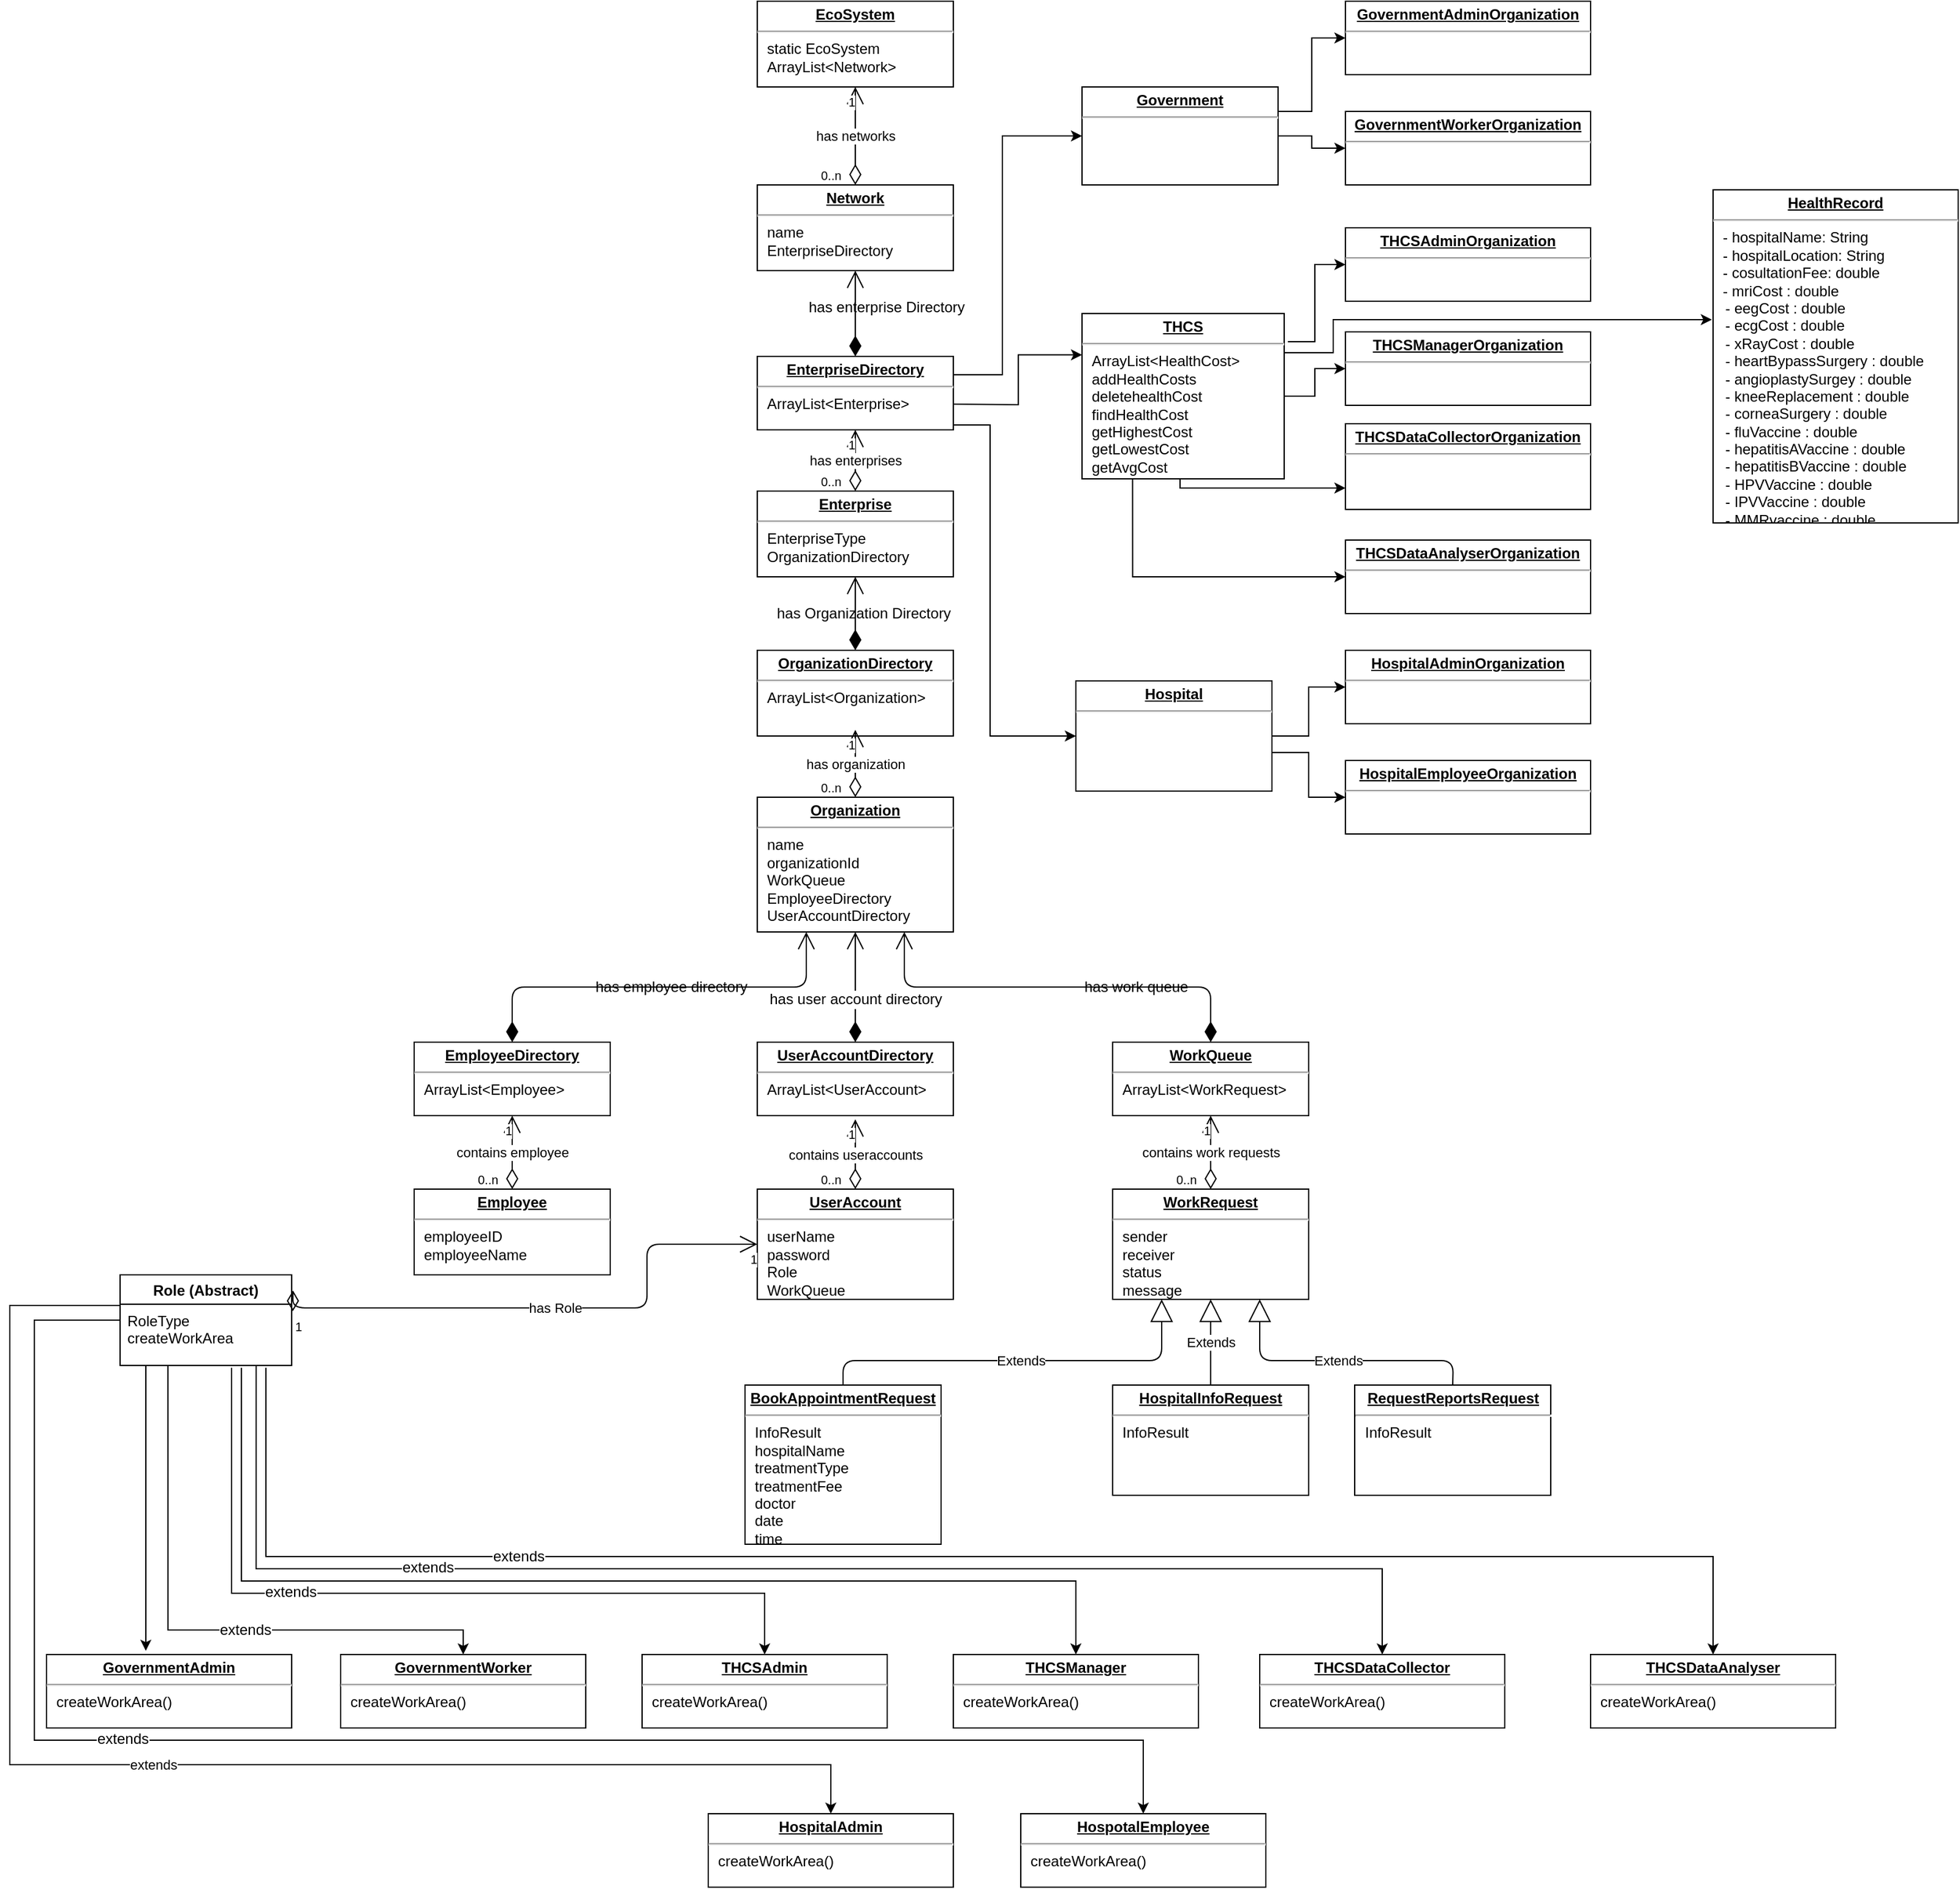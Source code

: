 <mxfile version="10.6.5" type="device"><diagram name="Page-1" id="c4acf3e9-155e-7222-9cf6-157b1a14988f"><mxGraphModel dx="1318" dy="956" grid="0" gridSize="10" guides="1" tooltips="1" connect="1" arrows="1" fold="1" page="0" pageScale="1" pageWidth="850" pageHeight="1100" background="#ffffff" math="0" shadow="0"><root><mxCell id="0"/><mxCell id="1" parent="0"/><mxCell id="a1kE4db6_kFOny79mMeb-5" value="&lt;p style=&quot;margin: 0px ; margin-top: 4px ; text-align: center ; text-decoration: underline&quot;&gt;&lt;b&gt;EcoSystem&lt;/b&gt;&lt;/p&gt;&lt;hr&gt;&lt;p style=&quot;margin: 0px ; margin-left: 8px&quot;&gt;static EcoSystem&lt;/p&gt;&lt;p style=&quot;margin: 0px ; margin-left: 8px&quot;&gt;ArrayList&amp;lt;Network&amp;gt;&lt;/p&gt;" style="verticalAlign=top;align=left;overflow=fill;fontSize=12;fontFamily=Helvetica;html=1;" parent="1" vertex="1"><mxGeometry x="280" y="-50" width="160" height="70" as="geometry"/></mxCell><mxCell id="a1kE4db6_kFOny79mMeb-6" value="&lt;p style=&quot;margin: 0px ; margin-top: 4px ; text-align: center ; text-decoration: underline&quot;&gt;&lt;b&gt;Network&lt;/b&gt;&lt;/p&gt;&lt;hr&gt;&lt;p style=&quot;margin: 0px ; margin-left: 8px&quot;&gt;name&lt;/p&gt;&lt;p style=&quot;margin: 0px ; margin-left: 8px&quot;&gt;EnterpriseDirectory&lt;/p&gt;" style="verticalAlign=top;align=left;overflow=fill;fontSize=12;fontFamily=Helvetica;html=1;" parent="1" vertex="1"><mxGeometry x="280" y="100" width="160" height="70" as="geometry"/></mxCell><mxCell id="a1kE4db6_kFOny79mMeb-7" value="&lt;p style=&quot;margin: 0px ; margin-top: 4px ; text-align: center ; text-decoration: underline&quot;&gt;&lt;b&gt;EnterpriseDirectory&lt;/b&gt;&lt;/p&gt;&lt;hr&gt;&lt;p style=&quot;margin: 0px ; margin-left: 8px&quot;&gt;ArrayList&amp;lt;Enterprise&amp;gt;&lt;/p&gt;" style="verticalAlign=top;align=left;overflow=fill;fontSize=12;fontFamily=Helvetica;html=1;" parent="1" vertex="1"><mxGeometry x="280" y="240" width="160" height="60" as="geometry"/></mxCell><mxCell id="a1kE4db6_kFOny79mMeb-8" value="&lt;p style=&quot;margin: 0px ; margin-top: 4px ; text-align: center ; text-decoration: underline&quot;&gt;&lt;b&gt;Enterprise&lt;/b&gt;&lt;/p&gt;&lt;hr&gt;&lt;p style=&quot;margin: 0px ; margin-left: 8px&quot;&gt;EnterpriseType&lt;/p&gt;&lt;p style=&quot;margin: 0px ; margin-left: 8px&quot;&gt;OrganizationDirectory&lt;/p&gt;" style="verticalAlign=top;align=left;overflow=fill;fontSize=12;fontFamily=Helvetica;html=1;" parent="1" vertex="1"><mxGeometry x="280" y="350" width="160" height="70" as="geometry"/></mxCell><mxCell id="a1kE4db6_kFOny79mMeb-9" value="has networks" style="endArrow=open;html=1;endSize=12;startArrow=diamondThin;startSize=14;startFill=0;edgeStyle=orthogonalEdgeStyle;exitX=0.5;exitY=0;exitDx=0;exitDy=0;" parent="1" source="a1kE4db6_kFOny79mMeb-6" target="a1kE4db6_kFOny79mMeb-5" edge="1"><mxGeometry relative="1" as="geometry"><mxPoint x="390" y="60" as="sourcePoint"/><mxPoint x="550" y="60" as="targetPoint"/></mxGeometry></mxCell><mxCell id="a1kE4db6_kFOny79mMeb-10" value="0..n" style="resizable=0;html=1;align=left;verticalAlign=top;labelBackgroundColor=#ffffff;fontSize=10;" parent="a1kE4db6_kFOny79mMeb-9" connectable="0" vertex="1"><mxGeometry x="-1" relative="1" as="geometry"><mxPoint x="-30" y="-20" as="offset"/></mxGeometry></mxCell><mxCell id="a1kE4db6_kFOny79mMeb-11" value="1" style="resizable=0;html=1;align=right;verticalAlign=top;labelBackgroundColor=#ffffff;fontSize=10;" parent="a1kE4db6_kFOny79mMeb-9" connectable="0" vertex="1"><mxGeometry x="1" relative="1" as="geometry"/></mxCell><mxCell id="a1kE4db6_kFOny79mMeb-12" value="" style="endArrow=open;html=1;endSize=12;startArrow=diamondThin;startSize=14;startFill=1;edgeStyle=orthogonalEdgeStyle;align=left;verticalAlign=bottom;exitX=0.5;exitY=0;exitDx=0;exitDy=0;entryX=0.5;entryY=1;entryDx=0;entryDy=0;" parent="1" source="a1kE4db6_kFOny79mMeb-7" target="a1kE4db6_kFOny79mMeb-6" edge="1"><mxGeometry x="-1" y="3" relative="1" as="geometry"><mxPoint x="430" y="200" as="sourcePoint"/><mxPoint x="590" y="200" as="targetPoint"/></mxGeometry></mxCell><mxCell id="a1kE4db6_kFOny79mMeb-15" value="has enterprise Directory&lt;br&gt;&lt;br&gt;" style="text;html=1;resizable=0;points=[];autosize=1;align=left;verticalAlign=top;spacingTop=-4;" parent="1" vertex="1"><mxGeometry x="320" y="190" width="140" height="30" as="geometry"/></mxCell><mxCell id="a1kE4db6_kFOny79mMeb-17" value="has enterprises" style="endArrow=open;html=1;endSize=12;startArrow=diamondThin;startSize=14;startFill=0;edgeStyle=orthogonalEdgeStyle;exitX=0.5;exitY=0;exitDx=0;exitDy=0;" parent="1" source="a1kE4db6_kFOny79mMeb-8" edge="1"><mxGeometry relative="1" as="geometry"><mxPoint x="400" y="330" as="sourcePoint"/><mxPoint x="360" y="300" as="targetPoint"/></mxGeometry></mxCell><mxCell id="a1kE4db6_kFOny79mMeb-18" value="0..n" style="resizable=0;html=1;align=left;verticalAlign=top;labelBackgroundColor=#ffffff;fontSize=10;" parent="a1kE4db6_kFOny79mMeb-17" connectable="0" vertex="1"><mxGeometry x="-1" relative="1" as="geometry"><mxPoint x="-30" y="-20" as="offset"/></mxGeometry></mxCell><mxCell id="a1kE4db6_kFOny79mMeb-19" value="1" style="resizable=0;html=1;align=right;verticalAlign=top;labelBackgroundColor=#ffffff;fontSize=10;" parent="a1kE4db6_kFOny79mMeb-17" connectable="0" vertex="1"><mxGeometry x="1" relative="1" as="geometry"/></mxCell><mxCell id="a1kE4db6_kFOny79mMeb-20" value="&lt;p style=&quot;margin: 0px ; margin-top: 4px ; text-align: center ; text-decoration: underline&quot;&gt;&lt;b&gt;OrganizationDirectory&lt;/b&gt;&lt;/p&gt;&lt;hr&gt;&lt;p style=&quot;margin: 0px ; margin-left: 8px&quot;&gt;ArrayList&amp;lt;Organization&amp;gt;&lt;/p&gt;" style="verticalAlign=top;align=left;overflow=fill;fontSize=12;fontFamily=Helvetica;html=1;" parent="1" vertex="1"><mxGeometry x="280" y="480" width="160" height="70" as="geometry"/></mxCell><mxCell id="a1kE4db6_kFOny79mMeb-21" value="&lt;p style=&quot;margin: 0px ; margin-top: 4px ; text-align: center ; text-decoration: underline&quot;&gt;&lt;b&gt;Organization&lt;/b&gt;&lt;/p&gt;&lt;hr&gt;&lt;p style=&quot;margin: 0px ; margin-left: 8px&quot;&gt;name&lt;/p&gt;&lt;p style=&quot;margin: 0px ; margin-left: 8px&quot;&gt;organizationId&lt;/p&gt;&lt;p style=&quot;margin: 0px ; margin-left: 8px&quot;&gt;WorkQueue&lt;/p&gt;&lt;p style=&quot;margin: 0px ; margin-left: 8px&quot;&gt;EmployeeDirectory&lt;/p&gt;&lt;p style=&quot;margin: 0px ; margin-left: 8px&quot;&gt;UserAccountDirectory&lt;/p&gt;" style="verticalAlign=top;align=left;overflow=fill;fontSize=12;fontFamily=Helvetica;html=1;" parent="1" vertex="1"><mxGeometry x="280" y="600" width="160" height="110" as="geometry"/></mxCell><mxCell id="a1kE4db6_kFOny79mMeb-24" value="has Organization Directory" style="text;html=1;resizable=0;points=[];autosize=1;align=left;verticalAlign=top;spacingTop=-4;" parent="1" vertex="1"><mxGeometry x="294" y="440" width="160" height="20" as="geometry"/></mxCell><mxCell id="a1kE4db6_kFOny79mMeb-26" value="" style="endArrow=open;html=1;endSize=12;startArrow=diamondThin;startSize=14;startFill=1;edgeStyle=orthogonalEdgeStyle;align=left;verticalAlign=bottom;exitX=0.5;exitY=0;exitDx=0;exitDy=0;" parent="1" source="a1kE4db6_kFOny79mMeb-20" edge="1"><mxGeometry x="-1" y="3" relative="1" as="geometry"><mxPoint x="360" y="470" as="sourcePoint"/><mxPoint x="360" y="420" as="targetPoint"/></mxGeometry></mxCell><mxCell id="a1kE4db6_kFOny79mMeb-27" value="has organization" style="endArrow=open;html=1;endSize=12;startArrow=diamondThin;startSize=14;startFill=0;edgeStyle=orthogonalEdgeStyle;exitX=0.5;exitY=0;exitDx=0;exitDy=0;" parent="1" source="a1kE4db6_kFOny79mMeb-21" edge="1"><mxGeometry relative="1" as="geometry"><mxPoint x="350" y="570" as="sourcePoint"/><mxPoint x="360" y="545" as="targetPoint"/></mxGeometry></mxCell><mxCell id="a1kE4db6_kFOny79mMeb-28" value="0..n" style="resizable=0;html=1;align=left;verticalAlign=top;labelBackgroundColor=#ffffff;fontSize=10;" parent="a1kE4db6_kFOny79mMeb-27" connectable="0" vertex="1"><mxGeometry x="-1" relative="1" as="geometry"><mxPoint x="-30" y="-20" as="offset"/></mxGeometry></mxCell><mxCell id="a1kE4db6_kFOny79mMeb-29" value="1" style="resizable=0;html=1;align=right;verticalAlign=top;labelBackgroundColor=#ffffff;fontSize=10;" parent="a1kE4db6_kFOny79mMeb-27" connectable="0" vertex="1"><mxGeometry x="1" relative="1" as="geometry"/></mxCell><mxCell id="a1kE4db6_kFOny79mMeb-30" value="&lt;p style=&quot;margin: 0px ; margin-top: 4px ; text-align: center ; text-decoration: underline&quot;&gt;&lt;b&gt;EmployeeDirectory&lt;/b&gt;&lt;/p&gt;&lt;hr&gt;&lt;p style=&quot;margin: 0px ; margin-left: 8px&quot;&gt;ArrayList&amp;lt;Employee&amp;gt;&lt;/p&gt;" style="verticalAlign=top;align=left;overflow=fill;fontSize=12;fontFamily=Helvetica;html=1;" parent="1" vertex="1"><mxGeometry y="800" width="160" height="60" as="geometry"/></mxCell><mxCell id="a1kE4db6_kFOny79mMeb-31" value="&lt;p style=&quot;margin: 0px ; margin-top: 4px ; text-align: center ; text-decoration: underline&quot;&gt;&lt;b&gt;UserAccountDirectory&lt;/b&gt;&lt;/p&gt;&lt;hr&gt;&lt;p style=&quot;margin: 0px ; margin-left: 8px&quot;&gt;ArrayList&amp;lt;UserAccount&amp;gt;&lt;/p&gt;" style="verticalAlign=top;align=left;overflow=fill;fontSize=12;fontFamily=Helvetica;html=1;" parent="1" vertex="1"><mxGeometry x="280" y="800" width="160" height="60" as="geometry"/></mxCell><mxCell id="a1kE4db6_kFOny79mMeb-32" value="&lt;p style=&quot;margin: 0px ; margin-top: 4px ; text-align: center ; text-decoration: underline&quot;&gt;&lt;b&gt;WorkQueue&lt;/b&gt;&lt;/p&gt;&lt;hr&gt;&lt;p style=&quot;margin: 0px ; margin-left: 8px&quot;&gt;ArrayList&amp;lt;WorkRequest&amp;gt;&lt;/p&gt;" style="verticalAlign=top;align=left;overflow=fill;fontSize=12;fontFamily=Helvetica;html=1;" parent="1" vertex="1"><mxGeometry x="570" y="800" width="160" height="60" as="geometry"/></mxCell><mxCell id="a1kE4db6_kFOny79mMeb-33" value="&lt;p style=&quot;margin: 0px ; margin-top: 4px ; text-align: center ; text-decoration: underline&quot;&gt;&lt;b&gt;Employee&lt;/b&gt;&lt;/p&gt;&lt;hr&gt;&lt;p style=&quot;margin: 0px ; margin-left: 8px&quot;&gt;employeeID&lt;/p&gt;&lt;p style=&quot;margin: 0px ; margin-left: 8px&quot;&gt;employeeName&lt;/p&gt;" style="verticalAlign=top;align=left;overflow=fill;fontSize=12;fontFamily=Helvetica;html=1;" parent="1" vertex="1"><mxGeometry y="920" width="160" height="70" as="geometry"/></mxCell><mxCell id="a1kE4db6_kFOny79mMeb-34" value="&lt;p style=&quot;margin: 0px ; margin-top: 4px ; text-align: center ; text-decoration: underline&quot;&gt;&lt;b&gt;UserAccount&lt;/b&gt;&lt;/p&gt;&lt;hr&gt;&lt;p style=&quot;margin: 0px ; margin-left: 8px&quot;&gt;userName&lt;/p&gt;&lt;p style=&quot;margin: 0px ; margin-left: 8px&quot;&gt;password&lt;/p&gt;&lt;p style=&quot;margin: 0px ; margin-left: 8px&quot;&gt;Role&lt;/p&gt;&lt;p style=&quot;margin: 0px ; margin-left: 8px&quot;&gt;WorkQueue&lt;/p&gt;" style="verticalAlign=top;align=left;overflow=fill;fontSize=12;fontFamily=Helvetica;html=1;" parent="1" vertex="1"><mxGeometry x="280" y="920" width="160" height="90" as="geometry"/></mxCell><mxCell id="a1kE4db6_kFOny79mMeb-35" value="&lt;p style=&quot;margin: 0px ; margin-top: 4px ; text-align: center ; text-decoration: underline&quot;&gt;&lt;b&gt;WorkRequest&lt;/b&gt;&lt;/p&gt;&lt;hr&gt;&lt;p style=&quot;margin: 0px ; margin-left: 8px&quot;&gt;sender&lt;/p&gt;&lt;p style=&quot;margin: 0px ; margin-left: 8px&quot;&gt;receiver&lt;/p&gt;&lt;p style=&quot;margin: 0px ; margin-left: 8px&quot;&gt;status&lt;/p&gt;&lt;p style=&quot;margin: 0px ; margin-left: 8px&quot;&gt;message&lt;/p&gt;&lt;p style=&quot;margin: 0px ; margin-left: 8px&quot;&gt;&lt;br&gt;&lt;/p&gt;" style="verticalAlign=top;align=left;overflow=fill;fontSize=12;fontFamily=Helvetica;html=1;" parent="1" vertex="1"><mxGeometry x="570" y="920" width="160" height="90" as="geometry"/></mxCell><mxCell id="a1kE4db6_kFOny79mMeb-36" value="" style="endArrow=open;html=1;endSize=12;startArrow=diamondThin;startSize=14;startFill=1;edgeStyle=orthogonalEdgeStyle;align=left;verticalAlign=bottom;exitX=0.5;exitY=0;exitDx=0;exitDy=0;entryX=0.25;entryY=1;entryDx=0;entryDy=0;" parent="1" source="a1kE4db6_kFOny79mMeb-30" target="a1kE4db6_kFOny79mMeb-21" edge="1"><mxGeometry x="-1" y="3" relative="1" as="geometry"><mxPoint x="130" y="760" as="sourcePoint"/><mxPoint x="130" y="700" as="targetPoint"/></mxGeometry></mxCell><mxCell id="a1kE4db6_kFOny79mMeb-37" value="" style="endArrow=open;html=1;endSize=12;startArrow=diamondThin;startSize=14;startFill=1;edgeStyle=orthogonalEdgeStyle;align=left;verticalAlign=bottom;exitX=0.5;exitY=0;exitDx=0;exitDy=0;entryX=0.5;entryY=1;entryDx=0;entryDy=0;" parent="1" source="a1kE4db6_kFOny79mMeb-31" target="a1kE4db6_kFOny79mMeb-21" edge="1"><mxGeometry x="-1" y="3" relative="1" as="geometry"><mxPoint x="350" y="760" as="sourcePoint"/><mxPoint x="350" y="710" as="targetPoint"/></mxGeometry></mxCell><mxCell id="a1kE4db6_kFOny79mMeb-40" value="has user account directory" style="text;html=1;resizable=0;points=[];align=center;verticalAlign=middle;labelBackgroundColor=#ffffff;" parent="a1kE4db6_kFOny79mMeb-37" vertex="1" connectable="0"><mxGeometry x="-0.222" relative="1" as="geometry"><mxPoint as="offset"/></mxGeometry></mxCell><mxCell id="a1kE4db6_kFOny79mMeb-38" value="" style="endArrow=open;html=1;endSize=12;startArrow=diamondThin;startSize=14;startFill=1;edgeStyle=orthogonalEdgeStyle;align=left;verticalAlign=bottom;exitX=0.5;exitY=0;exitDx=0;exitDy=0;entryX=0.75;entryY=1;entryDx=0;entryDy=0;" parent="1" source="a1kE4db6_kFOny79mMeb-32" target="a1kE4db6_kFOny79mMeb-21" edge="1"><mxGeometry x="-1" y="3" relative="1" as="geometry"><mxPoint x="470" y="750" as="sourcePoint"/><mxPoint x="470" y="690" as="targetPoint"/></mxGeometry></mxCell><mxCell id="a1kE4db6_kFOny79mMeb-39" value="has employee directory" style="text;html=1;resizable=0;points=[];autosize=1;align=left;verticalAlign=top;spacingTop=-4;" parent="1" vertex="1"><mxGeometry x="146" y="745" width="140" height="20" as="geometry"/></mxCell><mxCell id="a1kE4db6_kFOny79mMeb-41" value="has work queue" style="text;html=1;resizable=0;points=[];autosize=1;align=left;verticalAlign=top;spacingTop=-4;" parent="1" vertex="1"><mxGeometry x="545" y="745" width="100" height="20" as="geometry"/></mxCell><mxCell id="a1kE4db6_kFOny79mMeb-42" value="contains employee" style="endArrow=open;html=1;endSize=12;startArrow=diamondThin;startSize=14;startFill=0;edgeStyle=orthogonalEdgeStyle;exitX=0.5;exitY=0;exitDx=0;exitDy=0;" parent="1" source="a1kE4db6_kFOny79mMeb-33" edge="1"><mxGeometry relative="1" as="geometry"><mxPoint x="80" y="880" as="sourcePoint"/><mxPoint x="80" y="860" as="targetPoint"/></mxGeometry></mxCell><mxCell id="a1kE4db6_kFOny79mMeb-43" value="0..n" style="resizable=0;html=1;align=left;verticalAlign=top;labelBackgroundColor=#ffffff;fontSize=10;" parent="a1kE4db6_kFOny79mMeb-42" connectable="0" vertex="1"><mxGeometry x="-1" relative="1" as="geometry"><mxPoint x="-30" y="-20" as="offset"/></mxGeometry></mxCell><mxCell id="a1kE4db6_kFOny79mMeb-44" value="1" style="resizable=0;html=1;align=right;verticalAlign=top;labelBackgroundColor=#ffffff;fontSize=10;" parent="a1kE4db6_kFOny79mMeb-42" connectable="0" vertex="1"><mxGeometry x="1" relative="1" as="geometry"/></mxCell><mxCell id="a1kE4db6_kFOny79mMeb-45" value="contains useraccounts" style="endArrow=open;html=1;endSize=12;startArrow=diamondThin;startSize=14;startFill=0;edgeStyle=orthogonalEdgeStyle;exitX=0.5;exitY=0;exitDx=0;exitDy=0;" parent="1" source="a1kE4db6_kFOny79mMeb-34" edge="1"><mxGeometry relative="1" as="geometry"><mxPoint x="350" y="890" as="sourcePoint"/><mxPoint x="360" y="863" as="targetPoint"/></mxGeometry></mxCell><mxCell id="a1kE4db6_kFOny79mMeb-46" value="0..n" style="resizable=0;html=1;align=left;verticalAlign=top;labelBackgroundColor=#ffffff;fontSize=10;" parent="a1kE4db6_kFOny79mMeb-45" connectable="0" vertex="1"><mxGeometry x="-1" relative="1" as="geometry"><mxPoint x="-30" y="-20" as="offset"/></mxGeometry></mxCell><mxCell id="a1kE4db6_kFOny79mMeb-47" value="1" style="resizable=0;html=1;align=right;verticalAlign=top;labelBackgroundColor=#ffffff;fontSize=10;" parent="a1kE4db6_kFOny79mMeb-45" connectable="0" vertex="1"><mxGeometry x="1" relative="1" as="geometry"/></mxCell><mxCell id="a1kE4db6_kFOny79mMeb-48" value="contains work requests" style="endArrow=open;html=1;endSize=12;startArrow=diamondThin;startSize=14;startFill=0;edgeStyle=orthogonalEdgeStyle;exitX=0.5;exitY=0;exitDx=0;exitDy=0;entryX=0.5;entryY=1;entryDx=0;entryDy=0;" parent="1" source="a1kE4db6_kFOny79mMeb-35" target="a1kE4db6_kFOny79mMeb-32" edge="1"><mxGeometry relative="1" as="geometry"><mxPoint x="640" y="880" as="sourcePoint"/><mxPoint x="640" y="825" as="targetPoint"/></mxGeometry></mxCell><mxCell id="a1kE4db6_kFOny79mMeb-49" value="0..n" style="resizable=0;html=1;align=left;verticalAlign=top;labelBackgroundColor=#ffffff;fontSize=10;" parent="a1kE4db6_kFOny79mMeb-48" connectable="0" vertex="1"><mxGeometry x="-1" relative="1" as="geometry"><mxPoint x="-30" y="-20" as="offset"/></mxGeometry></mxCell><mxCell id="a1kE4db6_kFOny79mMeb-50" value="1" style="resizable=0;html=1;align=right;verticalAlign=top;labelBackgroundColor=#ffffff;fontSize=10;" parent="a1kE4db6_kFOny79mMeb-48" connectable="0" vertex="1"><mxGeometry x="1" relative="1" as="geometry"/></mxCell><mxCell id="a1kE4db6_kFOny79mMeb-79" value="" style="edgeStyle=orthogonalEdgeStyle;rounded=0;orthogonalLoop=1;jettySize=auto;html=1;entryX=0;entryY=0.5;entryDx=0;entryDy=0;exitX=1;exitY=0.25;exitDx=0;exitDy=0;" parent="1" source="a1kE4db6_kFOny79mMeb-51" target="a1kE4db6_kFOny79mMeb-55" edge="1"><mxGeometry relative="1" as="geometry"/></mxCell><mxCell id="a1kE4db6_kFOny79mMeb-80" value="" style="edgeStyle=orthogonalEdgeStyle;rounded=0;orthogonalLoop=1;jettySize=auto;html=1;" parent="1" source="a1kE4db6_kFOny79mMeb-51" target="a1kE4db6_kFOny79mMeb-56" edge="1"><mxGeometry relative="1" as="geometry"/></mxCell><mxCell id="a1kE4db6_kFOny79mMeb-51" value="&lt;p style=&quot;margin: 0px ; margin-top: 4px ; text-align: center ; text-decoration: underline&quot;&gt;&lt;b&gt;Government&lt;/b&gt;&lt;/p&gt;&lt;hr&gt;&lt;p style=&quot;margin: 0px ; margin-left: 8px&quot;&gt;&lt;br&gt;&lt;/p&gt;" style="verticalAlign=top;align=left;overflow=fill;fontSize=12;fontFamily=Helvetica;html=1;" parent="1" vertex="1"><mxGeometry x="545" y="20" width="160" height="80" as="geometry"/></mxCell><mxCell id="a1kE4db6_kFOny79mMeb-81" value="" style="edgeStyle=orthogonalEdgeStyle;rounded=0;orthogonalLoop=1;jettySize=auto;html=1;" parent="1" source="a1kE4db6_kFOny79mMeb-53" target="a1kE4db6_kFOny79mMeb-60" edge="1"><mxGeometry relative="1" as="geometry"/></mxCell><mxCell id="a1kE4db6_kFOny79mMeb-165" value="" style="edgeStyle=orthogonalEdgeStyle;rounded=0;orthogonalLoop=1;jettySize=auto;html=1;entryX=0;entryY=0.75;entryDx=0;entryDy=0;" parent="1" source="a1kE4db6_kFOny79mMeb-53" target="a1kE4db6_kFOny79mMeb-164" edge="1"><mxGeometry relative="1" as="geometry"><Array as="points"><mxPoint x="625" y="348"/></Array></mxGeometry></mxCell><mxCell id="a1kE4db6_kFOny79mMeb-53" value="&lt;p style=&quot;margin: 0px ; margin-top: 4px ; text-align: center ; text-decoration: underline&quot;&gt;&lt;b&gt;THCS&lt;/b&gt;&lt;/p&gt;&lt;hr&gt;&lt;p style=&quot;margin: 0px ; margin-left: 8px&quot;&gt;ArrayList&amp;lt;HealthCost&amp;gt;&lt;/p&gt;&lt;p style=&quot;margin: 0px ; margin-left: 8px&quot;&gt;addHealthCosts&lt;/p&gt;&lt;p style=&quot;margin: 0px ; margin-left: 8px&quot;&gt;deletehealthCost&lt;/p&gt;&lt;p style=&quot;margin: 0px ; margin-left: 8px&quot;&gt;findHealthCost&lt;/p&gt;&lt;p style=&quot;margin: 0px ; margin-left: 8px&quot;&gt;getHighestCost&lt;/p&gt;&lt;p style=&quot;margin: 0px ; margin-left: 8px&quot;&gt;getLowestCost&lt;/p&gt;&lt;p style=&quot;margin: 0px ; margin-left: 8px&quot;&gt;getAvgCost&lt;/p&gt;" style="verticalAlign=top;align=left;overflow=fill;fontSize=12;fontFamily=Helvetica;html=1;" parent="1" vertex="1"><mxGeometry x="545" y="205" width="165" height="135" as="geometry"/></mxCell><mxCell id="a1kE4db6_kFOny79mMeb-83" value="" style="edgeStyle=orthogonalEdgeStyle;rounded=0;orthogonalLoop=1;jettySize=auto;html=1;exitX=0.25;exitY=1;exitDx=0;exitDy=0;entryX=0;entryY=0.5;entryDx=0;entryDy=0;" parent="1" source="a1kE4db6_kFOny79mMeb-53" target="a1kE4db6_kFOny79mMeb-61" edge="1"><mxGeometry relative="1" as="geometry"/></mxCell><mxCell id="a1kE4db6_kFOny79mMeb-55" value="&lt;p style=&quot;margin: 0px ; margin-top: 4px ; text-align: center ; text-decoration: underline&quot;&gt;&lt;b&gt;GovernmentAdminOrganization&lt;/b&gt;&lt;/p&gt;&lt;hr&gt;&lt;p style=&quot;margin: 0px ; margin-left: 8px&quot;&gt;&lt;br&gt;&lt;/p&gt;" style="verticalAlign=top;align=left;overflow=fill;fontSize=12;fontFamily=Helvetica;html=1;" parent="1" vertex="1"><mxGeometry x="760" y="-50" width="200" height="60" as="geometry"/></mxCell><mxCell id="a1kE4db6_kFOny79mMeb-56" value="&lt;p style=&quot;margin: 0px ; margin-top: 4px ; text-align: center ; text-decoration: underline&quot;&gt;&lt;b&gt;GovernmentWorkerOrganization&lt;/b&gt;&lt;/p&gt;&lt;hr&gt;&lt;p style=&quot;margin: 0px ; margin-left: 8px&quot;&gt;&lt;br&gt;&lt;/p&gt;" style="verticalAlign=top;align=left;overflow=fill;fontSize=12;fontFamily=Helvetica;html=1;" parent="1" vertex="1"><mxGeometry x="760" y="40" width="200" height="60" as="geometry"/></mxCell><mxCell id="a1kE4db6_kFOny79mMeb-59" value="&lt;p style=&quot;margin: 0px ; margin-top: 4px ; text-align: center ; text-decoration: underline&quot;&gt;&lt;b&gt;THCSAdminOrganization&lt;/b&gt;&lt;/p&gt;&lt;hr&gt;&lt;p style=&quot;margin: 0px ; margin-left: 8px&quot;&gt;&lt;br&gt;&lt;/p&gt;" style="verticalAlign=top;align=left;overflow=fill;fontSize=12;fontFamily=Helvetica;html=1;" parent="1" vertex="1"><mxGeometry x="760" y="135" width="200" height="60" as="geometry"/></mxCell><mxCell id="a1kE4db6_kFOny79mMeb-60" value="&lt;p style=&quot;margin: 0px ; margin-top: 4px ; text-align: center ; text-decoration: underline&quot;&gt;&lt;b&gt;THCSManagerOrganization&lt;/b&gt;&lt;/p&gt;&lt;hr&gt;&lt;p style=&quot;margin: 0px ; margin-left: 8px&quot;&gt;&lt;br&gt;&lt;/p&gt;" style="verticalAlign=top;align=left;overflow=fill;fontSize=12;fontFamily=Helvetica;html=1;" parent="1" vertex="1"><mxGeometry x="760" y="220" width="200" height="60" as="geometry"/></mxCell><mxCell id="a1kE4db6_kFOny79mMeb-61" value="&lt;p style=&quot;margin: 0px ; margin-top: 4px ; text-align: center ; text-decoration: underline&quot;&gt;&lt;b&gt;THCSDataAnalyserOrganization&lt;/b&gt;&lt;/p&gt;&lt;hr&gt;&lt;p style=&quot;margin: 0px ; margin-left: 8px&quot;&gt;&lt;br&gt;&lt;/p&gt;" style="verticalAlign=top;align=left;overflow=fill;fontSize=12;fontFamily=Helvetica;html=1;" parent="1" vertex="1"><mxGeometry x="760" y="390" width="200" height="60" as="geometry"/></mxCell><mxCell id="a1kE4db6_kFOny79mMeb-85" value="" style="edgeStyle=orthogonalEdgeStyle;rounded=0;orthogonalLoop=1;jettySize=auto;html=1;" parent="1" source="a1kE4db6_kFOny79mMeb-63" target="a1kE4db6_kFOny79mMeb-64" edge="1"><mxGeometry relative="1" as="geometry"/></mxCell><mxCell id="a1kE4db6_kFOny79mMeb-63" value="&lt;p style=&quot;margin: 0px ; margin-top: 4px ; text-align: center ; text-decoration: underline&quot;&gt;&lt;b&gt;Hospital&lt;/b&gt;&lt;/p&gt;&lt;hr&gt;&lt;p style=&quot;margin: 0px ; margin-left: 8px&quot;&gt;&lt;br&gt;&lt;/p&gt;" style="verticalAlign=top;align=left;overflow=fill;fontSize=12;fontFamily=Helvetica;html=1;" parent="1" vertex="1"><mxGeometry x="540" y="505" width="160" height="90" as="geometry"/></mxCell><mxCell id="a1kE4db6_kFOny79mMeb-64" value="&lt;p style=&quot;margin: 0px ; margin-top: 4px ; text-align: center ; text-decoration: underline&quot;&gt;&lt;b&gt;HospitalAdminOrganization&lt;/b&gt;&lt;/p&gt;&lt;hr&gt;&lt;p style=&quot;margin: 0px ; margin-left: 8px&quot;&gt;&lt;br&gt;&lt;/p&gt;" style="verticalAlign=top;align=left;overflow=fill;fontSize=12;fontFamily=Helvetica;html=1;" parent="1" vertex="1"><mxGeometry x="760" y="480" width="200" height="60" as="geometry"/></mxCell><mxCell id="a1kE4db6_kFOny79mMeb-65" value="&lt;p style=&quot;margin: 0px ; margin-top: 4px ; text-align: center ; text-decoration: underline&quot;&gt;&lt;b&gt;HospitalEmployeeOrganization&lt;/b&gt;&lt;/p&gt;&lt;hr&gt;&lt;p style=&quot;margin: 0px ; margin-left: 8px&quot;&gt;&lt;br&gt;&lt;/p&gt;" style="verticalAlign=top;align=left;overflow=fill;fontSize=12;fontFamily=Helvetica;html=1;" parent="1" vertex="1"><mxGeometry x="760" y="570" width="200" height="60" as="geometry"/></mxCell><mxCell id="a1kE4db6_kFOny79mMeb-76" value="" style="edgeStyle=orthogonalEdgeStyle;rounded=0;orthogonalLoop=1;jettySize=auto;html=1;entryX=0;entryY=0.5;entryDx=0;entryDy=0;exitX=1;exitY=0.25;exitDx=0;exitDy=0;" parent="1" source="a1kE4db6_kFOny79mMeb-7" target="a1kE4db6_kFOny79mMeb-51" edge="1"><mxGeometry relative="1" as="geometry"><mxPoint x="500" y="170" as="sourcePoint"/><mxPoint x="605" y="125" as="targetPoint"/><Array as="points"><mxPoint x="480" y="255"/><mxPoint x="480" y="60"/></Array></mxGeometry></mxCell><mxCell id="a1kE4db6_kFOny79mMeb-77" value="" style="edgeStyle=orthogonalEdgeStyle;rounded=0;orthogonalLoop=1;jettySize=auto;html=1;entryX=0;entryY=0.25;entryDx=0;entryDy=0;" parent="1" target="a1kE4db6_kFOny79mMeb-53" edge="1"><mxGeometry relative="1" as="geometry"><mxPoint x="440" y="279" as="sourcePoint"/><mxPoint x="575" y="265" as="targetPoint"/></mxGeometry></mxCell><mxCell id="a1kE4db6_kFOny79mMeb-82" value="" style="edgeStyle=orthogonalEdgeStyle;rounded=0;orthogonalLoop=1;jettySize=auto;html=1;exitX=1.018;exitY=0.17;exitDx=0;exitDy=0;entryX=0;entryY=0.5;entryDx=0;entryDy=0;exitPerimeter=0;" parent="1" source="a1kE4db6_kFOny79mMeb-53" target="a1kE4db6_kFOny79mMeb-59" edge="1"><mxGeometry relative="1" as="geometry"><mxPoint x="720" y="320" as="sourcePoint"/><mxPoint x="775" y="350" as="targetPoint"/></mxGeometry></mxCell><mxCell id="a1kE4db6_kFOny79mMeb-86" value="" style="edgeStyle=orthogonalEdgeStyle;rounded=0;orthogonalLoop=1;jettySize=auto;html=1;exitX=1;exitY=0.65;exitDx=0;exitDy=0;exitPerimeter=0;entryX=0;entryY=0.5;entryDx=0;entryDy=0;" parent="1" source="a1kE4db6_kFOny79mMeb-63" target="a1kE4db6_kFOny79mMeb-65" edge="1"><mxGeometry relative="1" as="geometry"><mxPoint x="730" y="680" as="sourcePoint"/><mxPoint x="785" y="657" as="targetPoint"/></mxGeometry></mxCell><mxCell id="a1kE4db6_kFOny79mMeb-87" value="" style="edgeStyle=orthogonalEdgeStyle;rounded=0;orthogonalLoop=1;jettySize=auto;html=1;entryX=0;entryY=0.5;entryDx=0;entryDy=0;" parent="1" target="a1kE4db6_kFOny79mMeb-63" edge="1"><mxGeometry relative="1" as="geometry"><mxPoint x="440" y="296" as="sourcePoint"/><mxPoint x="595" y="780" as="targetPoint"/><Array as="points"><mxPoint x="470" y="296"/><mxPoint x="470" y="550"/></Array></mxGeometry></mxCell><mxCell id="a1kE4db6_kFOny79mMeb-102" value="&lt;p style=&quot;margin: 0px ; margin-top: 4px ; text-align: center ; text-decoration: underline&quot;&gt;&lt;b&gt;BookAppointmentRequest&lt;/b&gt;&lt;/p&gt;&lt;hr&gt;&lt;p style=&quot;margin: 0px ; margin-left: 8px&quot;&gt;InfoResult&lt;/p&gt;&lt;p style=&quot;margin: 0px ; margin-left: 8px&quot;&gt;hospitalName&lt;/p&gt;&lt;p style=&quot;margin: 0px ; margin-left: 8px&quot;&gt;treatmentType&lt;/p&gt;&lt;p style=&quot;margin: 0px ; margin-left: 8px&quot;&gt;treatmentFee&lt;/p&gt;&lt;p style=&quot;margin: 0px ; margin-left: 8px&quot;&gt;doctor&lt;/p&gt;&lt;p style=&quot;margin: 0px ; margin-left: 8px&quot;&gt;date&lt;/p&gt;&lt;p style=&quot;margin: 0px ; margin-left: 8px&quot;&gt;time&lt;/p&gt;&lt;p style=&quot;margin: 0px ; margin-left: 8px&quot;&gt;&lt;br&gt;&lt;/p&gt;" style="verticalAlign=top;align=left;overflow=fill;fontSize=12;fontFamily=Helvetica;html=1;" parent="1" vertex="1"><mxGeometry x="270" y="1080" width="160" height="130" as="geometry"/></mxCell><mxCell id="a1kE4db6_kFOny79mMeb-103" value="&lt;p style=&quot;margin: 0px ; margin-top: 4px ; text-align: center ; text-decoration: underline&quot;&gt;&lt;b&gt;HospitalInfoRequest&lt;/b&gt;&lt;/p&gt;&lt;hr&gt;&lt;p style=&quot;margin: 0px ; margin-left: 8px&quot;&gt;InfoResult&lt;/p&gt;&lt;p style=&quot;margin: 0px ; margin-left: 8px&quot;&gt;&lt;br&gt;&lt;/p&gt;" style="verticalAlign=top;align=left;overflow=fill;fontSize=12;fontFamily=Helvetica;html=1;" parent="1" vertex="1"><mxGeometry x="570" y="1080" width="160" height="90" as="geometry"/></mxCell><mxCell id="a1kE4db6_kFOny79mMeb-104" value="&lt;p style=&quot;margin: 0px ; margin-top: 4px ; text-align: center ; text-decoration: underline&quot;&gt;&lt;b&gt;RequestReportsRequest&lt;/b&gt;&lt;/p&gt;&lt;hr&gt;&lt;p style=&quot;margin: 0px ; margin-left: 8px&quot;&gt;InfoResult&lt;/p&gt;&lt;p style=&quot;margin: 0px ; margin-left: 8px&quot;&gt;&lt;br&gt;&lt;/p&gt;" style="verticalAlign=top;align=left;overflow=fill;fontSize=12;fontFamily=Helvetica;html=1;" parent="1" vertex="1"><mxGeometry x="767.5" y="1080" width="160" height="90" as="geometry"/></mxCell><mxCell id="a1kE4db6_kFOny79mMeb-111" value="Extends" style="endArrow=block;endSize=16;endFill=0;html=1;exitX=0.5;exitY=0;exitDx=0;exitDy=0;entryX=0.25;entryY=1;entryDx=0;entryDy=0;" parent="1" source="a1kE4db6_kFOny79mMeb-102" target="a1kE4db6_kFOny79mMeb-35" edge="1"><mxGeometry width="160" relative="1" as="geometry"><mxPoint x="480" y="1060" as="sourcePoint"/><mxPoint x="640" y="1060" as="targetPoint"/><Array as="points"><mxPoint x="350" y="1060"/><mxPoint x="610" y="1060"/></Array></mxGeometry></mxCell><mxCell id="a1kE4db6_kFOny79mMeb-112" value="Extends" style="endArrow=block;endSize=16;endFill=0;html=1;exitX=0.5;exitY=0;exitDx=0;exitDy=0;entryX=0.5;entryY=1;entryDx=0;entryDy=0;" parent="1" source="a1kE4db6_kFOny79mMeb-103" target="a1kE4db6_kFOny79mMeb-35" edge="1"><mxGeometry width="160" relative="1" as="geometry"><mxPoint x="650" y="1070" as="sourcePoint"/><mxPoint x="810" y="1070" as="targetPoint"/></mxGeometry></mxCell><mxCell id="a1kE4db6_kFOny79mMeb-115" value="Extends" style="endArrow=block;endSize=16;endFill=0;html=1;exitX=0.5;exitY=0;exitDx=0;exitDy=0;entryX=0.75;entryY=1;entryDx=0;entryDy=0;" parent="1" source="a1kE4db6_kFOny79mMeb-104" target="a1kE4db6_kFOny79mMeb-35" edge="1"><mxGeometry width="160" relative="1" as="geometry"><mxPoint x="810" y="1020" as="sourcePoint"/><mxPoint x="810" y="950" as="targetPoint"/><Array as="points"><mxPoint x="848" y="1060"/><mxPoint x="690" y="1060"/></Array></mxGeometry></mxCell><mxCell id="a1kE4db6_kFOny79mMeb-151" value="" style="edgeStyle=orthogonalEdgeStyle;rounded=0;orthogonalLoop=1;jettySize=auto;html=1;exitX=0.15;exitY=1;exitDx=0;exitDy=0;exitPerimeter=0;entryX=0.405;entryY=-0.05;entryDx=0;entryDy=0;entryPerimeter=0;" parent="1" source="a1kE4db6_kFOny79mMeb-121" target="a1kE4db6_kFOny79mMeb-131" edge="1"><mxGeometry relative="1" as="geometry"><mxPoint x="-170" y="1120" as="targetPoint"/></mxGeometry></mxCell><mxCell id="a1kE4db6_kFOny79mMeb-120" value="Role (Abstract)" style="swimlane;fontStyle=1;childLayout=stackLayout;horizontal=1;startSize=24;fillColor=none;horizontalStack=0;resizeParent=1;resizeParentMax=0;resizeLast=0;collapsible=1;marginBottom=0;" parent="1" vertex="1"><mxGeometry x="-240" y="990" width="140" height="74" as="geometry"><mxRectangle x="154" y="1200" width="110" height="26" as="alternateBounds"/></mxGeometry></mxCell><mxCell id="a1kE4db6_kFOny79mMeb-121" value="RoleType&#10;createWorkArea&#10;" style="text;strokeColor=none;fillColor=none;align=left;verticalAlign=top;spacingLeft=4;spacingRight=4;overflow=hidden;rotatable=0;points=[[0,0.5],[1,0.5]];portConstraint=eastwest;" parent="a1kE4db6_kFOny79mMeb-120" vertex="1"><mxGeometry y="24" width="140" height="50" as="geometry"/></mxCell><mxCell id="a1kE4db6_kFOny79mMeb-128" value="has Role" style="endArrow=open;html=1;endSize=12;startArrow=diamondThin;startSize=14;startFill=0;edgeStyle=orthogonalEdgeStyle;exitX=1.007;exitY=0.115;exitDx=0;exitDy=0;exitPerimeter=0;entryX=0;entryY=0.5;entryDx=0;entryDy=0;" parent="1" source="a1kE4db6_kFOny79mMeb-121" target="a1kE4db6_kFOny79mMeb-34" edge="1"><mxGeometry relative="1" as="geometry"><mxPoint x="-70" y="1020" as="sourcePoint"/><mxPoint x="90" y="1020" as="targetPoint"/><Array as="points"><mxPoint x="190" y="1017"/><mxPoint x="190" y="965"/></Array></mxGeometry></mxCell><mxCell id="a1kE4db6_kFOny79mMeb-129" value="1" style="resizable=0;html=1;align=left;verticalAlign=top;labelBackgroundColor=#ffffff;fontSize=10;" parent="a1kE4db6_kFOny79mMeb-128" connectable="0" vertex="1"><mxGeometry x="-1" relative="1" as="geometry"/></mxCell><mxCell id="a1kE4db6_kFOny79mMeb-130" value="1" style="resizable=0;html=1;align=right;verticalAlign=top;labelBackgroundColor=#ffffff;fontSize=10;" parent="a1kE4db6_kFOny79mMeb-128" connectable="0" vertex="1"><mxGeometry x="1" relative="1" as="geometry"/></mxCell><mxCell id="a1kE4db6_kFOny79mMeb-131" value="&lt;p style=&quot;margin: 0px ; margin-top: 4px ; text-align: center ; text-decoration: underline&quot;&gt;&lt;b&gt;GovernmentAdmin&lt;/b&gt;&lt;/p&gt;&lt;hr&gt;&lt;p style=&quot;margin: 0px ; margin-left: 8px&quot;&gt;createWorkArea()&lt;/p&gt;" style="verticalAlign=top;align=left;overflow=fill;fontSize=12;fontFamily=Helvetica;html=1;" parent="1" vertex="1"><mxGeometry x="-300" y="1300" width="200" height="60" as="geometry"/></mxCell><mxCell id="a1kE4db6_kFOny79mMeb-132" value="&lt;p style=&quot;margin: 0px ; margin-top: 4px ; text-align: center ; text-decoration: underline&quot;&gt;&lt;b&gt;GovernmentWorker&lt;/b&gt;&lt;/p&gt;&lt;hr&gt;&lt;p style=&quot;margin: 0px ; margin-left: 8px&quot;&gt;createWorkArea()&lt;/p&gt;" style="verticalAlign=top;align=left;overflow=fill;fontSize=12;fontFamily=Helvetica;html=1;" parent="1" vertex="1"><mxGeometry x="-60" y="1300" width="200" height="60" as="geometry"/></mxCell><mxCell id="a1kE4db6_kFOny79mMeb-137" value="&lt;p style=&quot;margin: 0px ; margin-top: 4px ; text-align: center ; text-decoration: underline&quot;&gt;&lt;b&gt;THCSAdmin&lt;/b&gt;&lt;/p&gt;&lt;hr&gt;&lt;p style=&quot;margin: 0px ; margin-left: 8px&quot;&gt;createWorkArea()&lt;br&gt;&lt;/p&gt;" style="verticalAlign=top;align=left;overflow=fill;fontSize=12;fontFamily=Helvetica;html=1;" parent="1" vertex="1"><mxGeometry x="186" y="1300" width="200" height="60" as="geometry"/></mxCell><mxCell id="a1kE4db6_kFOny79mMeb-138" value="&lt;p style=&quot;margin: 0px ; margin-top: 4px ; text-align: center ; text-decoration: underline&quot;&gt;&lt;b&gt;THCSManager&lt;/b&gt;&lt;/p&gt;&lt;hr&gt;&lt;p style=&quot;margin: 0px ; margin-left: 8px&quot;&gt;createWorkArea()&lt;br&gt;&lt;/p&gt;" style="verticalAlign=top;align=left;overflow=fill;fontSize=12;fontFamily=Helvetica;html=1;" parent="1" vertex="1"><mxGeometry x="440" y="1300" width="200" height="60" as="geometry"/></mxCell><mxCell id="a1kE4db6_kFOny79mMeb-139" value="&lt;p style=&quot;margin: 0px ; margin-top: 4px ; text-align: center ; text-decoration: underline&quot;&gt;&lt;b&gt;THCSDataCollector&lt;/b&gt;&lt;/p&gt;&lt;hr&gt;&lt;p style=&quot;margin: 0px ; margin-left: 8px&quot;&gt;createWorkArea()&lt;br&gt;&lt;/p&gt;" style="verticalAlign=top;align=left;overflow=fill;fontSize=12;fontFamily=Helvetica;html=1;" parent="1" vertex="1"><mxGeometry x="690" y="1300" width="200" height="60" as="geometry"/></mxCell><mxCell id="a1kE4db6_kFOny79mMeb-140" value="&lt;p style=&quot;margin: 0px ; margin-top: 4px ; text-align: center ; text-decoration: underline&quot;&gt;&lt;b&gt;THCSDataAnalyser&lt;/b&gt;&lt;/p&gt;&lt;hr&gt;&lt;p style=&quot;margin: 0px ; margin-left: 8px&quot;&gt;createWorkArea()&lt;br&gt;&lt;/p&gt;" style="verticalAlign=top;align=left;overflow=fill;fontSize=12;fontFamily=Helvetica;html=1;" parent="1" vertex="1"><mxGeometry x="960" y="1300" width="200" height="60" as="geometry"/></mxCell><mxCell id="a1kE4db6_kFOny79mMeb-145" value="&lt;p style=&quot;margin: 0px ; margin-top: 4px ; text-align: center ; text-decoration: underline&quot;&gt;&lt;b&gt;HospitalAdmin&lt;/b&gt;&lt;/p&gt;&lt;hr&gt;&lt;p style=&quot;margin: 0px ; margin-left: 8px&quot;&gt;createWorkArea()&lt;br&gt;&lt;/p&gt;" style="verticalAlign=top;align=left;overflow=fill;fontSize=12;fontFamily=Helvetica;html=1;" parent="1" vertex="1"><mxGeometry x="240" y="1430" width="200" height="60" as="geometry"/></mxCell><mxCell id="a1kE4db6_kFOny79mMeb-146" value="&lt;p style=&quot;margin: 0px ; margin-top: 4px ; text-align: center ; text-decoration: underline&quot;&gt;&lt;b&gt;HospotalEmployee&lt;/b&gt;&lt;/p&gt;&lt;hr&gt;&lt;p style=&quot;margin: 0px ; margin-left: 8px&quot;&gt;createWorkArea()&lt;br&gt;&lt;/p&gt;" style="verticalAlign=top;align=left;overflow=fill;fontSize=12;fontFamily=Helvetica;html=1;" parent="1" vertex="1"><mxGeometry x="495" y="1430" width="200" height="60" as="geometry"/></mxCell><mxCell id="a1kE4db6_kFOny79mMeb-152" value="" style="edgeStyle=orthogonalEdgeStyle;rounded=0;orthogonalLoop=1;jettySize=auto;html=1;exitX=0.279;exitY=1;exitDx=0;exitDy=0;exitPerimeter=0;entryX=0.5;entryY=0;entryDx=0;entryDy=0;" parent="1" source="a1kE4db6_kFOny79mMeb-121" target="a1kE4db6_kFOny79mMeb-132" edge="1"><mxGeometry relative="1" as="geometry"><mxPoint x="-170" y="1130" as="sourcePoint"/><mxPoint x="-170" y="1297" as="targetPoint"/><Array as="points"><mxPoint x="-201" y="1280"/><mxPoint x="40" y="1280"/></Array></mxGeometry></mxCell><mxCell id="a1kE4db6_kFOny79mMeb-168" value="extends" style="text;html=1;resizable=0;points=[];align=center;verticalAlign=middle;labelBackgroundColor=#ffffff;" parent="a1kE4db6_kFOny79mMeb-152" vertex="1" connectable="0"><mxGeometry x="-0.042" y="50" relative="1" as="geometry"><mxPoint x="50" y="50" as="offset"/></mxGeometry></mxCell><mxCell id="a1kE4db6_kFOny79mMeb-155" value="" style="edgeStyle=orthogonalEdgeStyle;rounded=0;orthogonalLoop=1;jettySize=auto;html=1;exitX=0.65;exitY=1.038;exitDx=0;exitDy=0;exitPerimeter=0;entryX=0.5;entryY=0;entryDx=0;entryDy=0;" parent="1" source="a1kE4db6_kFOny79mMeb-121" target="a1kE4db6_kFOny79mMeb-137" edge="1"><mxGeometry relative="1" as="geometry"><mxPoint x="200" y="1210" as="sourcePoint"/><mxPoint x="200" y="1377" as="targetPoint"/><Array as="points"><mxPoint x="-149" y="1250"/><mxPoint x="286" y="1250"/></Array></mxGeometry></mxCell><mxCell id="a1kE4db6_kFOny79mMeb-170" value="extends" style="text;html=1;resizable=0;points=[];align=center;verticalAlign=middle;labelBackgroundColor=#ffffff;" parent="a1kE4db6_kFOny79mMeb-155" vertex="1" connectable="0"><mxGeometry x="-0.308" y="1" relative="1" as="geometry"><mxPoint as="offset"/></mxGeometry></mxCell><mxCell id="a1kE4db6_kFOny79mMeb-156" value="" style="edgeStyle=orthogonalEdgeStyle;rounded=0;orthogonalLoop=1;jettySize=auto;html=1;exitX=0.707;exitY=1.038;exitDx=0;exitDy=0;exitPerimeter=0;entryX=0.5;entryY=0;entryDx=0;entryDy=0;" parent="1" source="a1kE4db6_kFOny79mMeb-121" target="a1kE4db6_kFOny79mMeb-138" edge="1"><mxGeometry relative="1" as="geometry"><mxPoint x="10" y="1210" as="sourcePoint"/><mxPoint x="20" y="1370" as="targetPoint"/><Array as="points"><mxPoint x="-141" y="1240"/><mxPoint x="540" y="1240"/></Array></mxGeometry></mxCell><mxCell id="a1kE4db6_kFOny79mMeb-157" value="" style="edgeStyle=orthogonalEdgeStyle;rounded=0;orthogonalLoop=1;jettySize=auto;html=1;exitX=0.793;exitY=1;exitDx=0;exitDy=0;exitPerimeter=0;entryX=0.5;entryY=0;entryDx=0;entryDy=0;" parent="1" source="a1kE4db6_kFOny79mMeb-121" target="a1kE4db6_kFOny79mMeb-139" edge="1"><mxGeometry relative="1" as="geometry"><mxPoint x="430" y="1220" as="sourcePoint"/><mxPoint x="430" y="1387" as="targetPoint"/><Array as="points"><mxPoint x="-129" y="1230"/><mxPoint x="790" y="1230"/></Array></mxGeometry></mxCell><mxCell id="a1kE4db6_kFOny79mMeb-171" value="extends" style="text;html=1;resizable=0;points=[];align=center;verticalAlign=middle;labelBackgroundColor=#ffffff;" parent="a1kE4db6_kFOny79mMeb-157" vertex="1" connectable="0"><mxGeometry x="-0.47" y="1" relative="1" as="geometry"><mxPoint as="offset"/></mxGeometry></mxCell><mxCell id="a1kE4db6_kFOny79mMeb-158" value="" style="edgeStyle=orthogonalEdgeStyle;rounded=0;orthogonalLoop=1;jettySize=auto;html=1;entryX=0.5;entryY=0;entryDx=0;entryDy=0;exitX=0.85;exitY=1.038;exitDx=0;exitDy=0;exitPerimeter=0;" parent="1" source="a1kE4db6_kFOny79mMeb-121" target="a1kE4db6_kFOny79mMeb-140" edge="1"><mxGeometry relative="1" as="geometry"><mxPoint x="320" y="1200" as="sourcePoint"/><mxPoint x="1310" y="1407" as="targetPoint"/><Array as="points"><mxPoint x="-121" y="1220"/><mxPoint x="1060" y="1220"/></Array></mxGeometry></mxCell><mxCell id="a1kE4db6_kFOny79mMeb-172" value="extends" style="text;html=1;resizable=0;points=[];align=center;verticalAlign=middle;labelBackgroundColor=#ffffff;" parent="a1kE4db6_kFOny79mMeb-158" vertex="1" connectable="0"><mxGeometry x="-0.491" relative="1" as="geometry"><mxPoint as="offset"/></mxGeometry></mxCell><mxCell id="a1kE4db6_kFOny79mMeb-162" value="extends" style="edgeStyle=orthogonalEdgeStyle;rounded=0;orthogonalLoop=1;jettySize=auto;html=1;exitX=0;exitY=0.5;exitDx=0;exitDy=0;entryX=0.5;entryY=0;entryDx=0;entryDy=0;" parent="1" source="a1kE4db6_kFOny79mMeb-120" target="a1kE4db6_kFOny79mMeb-145" edge="1"><mxGeometry relative="1" as="geometry"><mxPoint x="-310" y="1180" as="sourcePoint"/><mxPoint x="-310" y="1347" as="targetPoint"/><Array as="points"><mxPoint x="-330" y="1015"/><mxPoint x="-330" y="1390"/><mxPoint x="340" y="1390"/></Array></mxGeometry></mxCell><mxCell id="a1kE4db6_kFOny79mMeb-163" value="" style="edgeStyle=orthogonalEdgeStyle;rounded=0;orthogonalLoop=1;jettySize=auto;html=1;exitX=0;exitY=0.5;exitDx=0;exitDy=0;entryX=0.5;entryY=0;entryDx=0;entryDy=0;" parent="1" source="a1kE4db6_kFOny79mMeb-121" target="a1kE4db6_kFOny79mMeb-146" edge="1"><mxGeometry relative="1" as="geometry"><mxPoint x="-440" y="1180" as="sourcePoint"/><mxPoint x="-440" y="1347" as="targetPoint"/><Array as="points"><mxPoint x="-310" y="1027"/><mxPoint x="-310" y="1370"/><mxPoint x="595" y="1370"/></Array></mxGeometry></mxCell><mxCell id="a1kE4db6_kFOny79mMeb-174" value="extends" style="text;html=1;resizable=0;points=[];align=center;verticalAlign=middle;labelBackgroundColor=#ffffff;" parent="a1kE4db6_kFOny79mMeb-163" vertex="1" connectable="0"><mxGeometry x="-0.285" y="1" relative="1" as="geometry"><mxPoint as="offset"/></mxGeometry></mxCell><mxCell id="a1kE4db6_kFOny79mMeb-164" value="&lt;p style=&quot;margin: 0px ; margin-top: 4px ; text-align: center ; text-decoration: underline&quot;&gt;&lt;b&gt;THCSDataCollectorOrganization&lt;/b&gt;&lt;/p&gt;&lt;hr&gt;&lt;p style=&quot;margin: 0px ; margin-left: 8px&quot;&gt;&lt;br&gt;&lt;/p&gt;" style="verticalAlign=top;align=left;overflow=fill;fontSize=12;fontFamily=Helvetica;html=1;" parent="1" vertex="1"><mxGeometry x="760" y="295" width="200" height="70" as="geometry"/></mxCell><mxCell id="a1kE4db6_kFOny79mMeb-179" value="" style="edgeStyle=orthogonalEdgeStyle;rounded=0;orthogonalLoop=1;jettySize=auto;html=1;exitX=1;exitY=0.356;exitDx=0;exitDy=0;exitPerimeter=0;entryX=-0.004;entryY=0.12;entryDx=0;entryDy=0;entryPerimeter=0;" parent="1" source="a1kE4db6_kFOny79mMeb-53" edge="1"><mxGeometry relative="1" as="geometry"><mxPoint x="1180" y="300" as="sourcePoint"/><mxPoint x="1059" y="210" as="targetPoint"/><Array as="points"><mxPoint x="750" y="237"/><mxPoint x="750" y="210"/></Array></mxGeometry></mxCell><mxCell id="a1kE4db6_kFOny79mMeb-181" value="&lt;p style=&quot;margin: 0px ; margin-top: 4px ; text-align: center ; text-decoration: underline&quot;&gt;&lt;b&gt;HealthRecord&lt;/b&gt;&lt;/p&gt;&lt;hr&gt;&lt;p style=&quot;margin: 0px ; margin-left: 8px&quot;&gt;&lt;span&gt;- hospitalName: String&lt;/span&gt;&lt;br&gt;&lt;/p&gt;&lt;p style=&quot;margin: 0px ; margin-left: 8px&quot;&gt;- hospitalLocation: String&lt;/p&gt;&lt;p style=&quot;margin: 0px ; margin-left: 8px&quot;&gt;- cosultationFee: double&lt;/p&gt;&lt;p style=&quot;margin: 0px ; margin-left: 8px&quot;&gt;- mriCost : double&lt;/p&gt;&amp;nbsp; &amp;nbsp;- eegCost : double&lt;br&gt;&lt;span&gt;&amp;nbsp; &amp;nbsp;- ecgCost : double&lt;br&gt;&lt;/span&gt;&amp;nbsp; &amp;nbsp;- xRayCost : double&lt;br&gt;&amp;nbsp; &amp;nbsp;- heartBypassSurgery : double&lt;br&gt;&amp;nbsp; &amp;nbsp;- angioplastySurgey : double&lt;br&gt;&amp;nbsp; &amp;nbsp;- kneeReplacement : double&lt;br&gt;&amp;nbsp; &amp;nbsp;- corneaSurgery : double&lt;br&gt;&amp;nbsp; &amp;nbsp;- fluVaccine : double&lt;br&gt;&amp;nbsp; &amp;nbsp;- hepatitisAVaccine : double&lt;br&gt;&amp;nbsp; &amp;nbsp;- hepatitisBVaccine : double&lt;br&gt;&amp;nbsp; &amp;nbsp;- HPVVaccine : double&lt;br&gt;&amp;nbsp; &amp;nbsp;- IPVVaccine : double&lt;br&gt;&amp;nbsp; &amp;nbsp;- MMRvaccine : double&lt;br&gt;" style="verticalAlign=top;align=left;overflow=fill;fontSize=12;fontFamily=Helvetica;html=1;" parent="1" vertex="1"><mxGeometry x="1060" y="104" width="200" height="272" as="geometry"/></mxCell></root></mxGraphModel></diagram></mxfile>